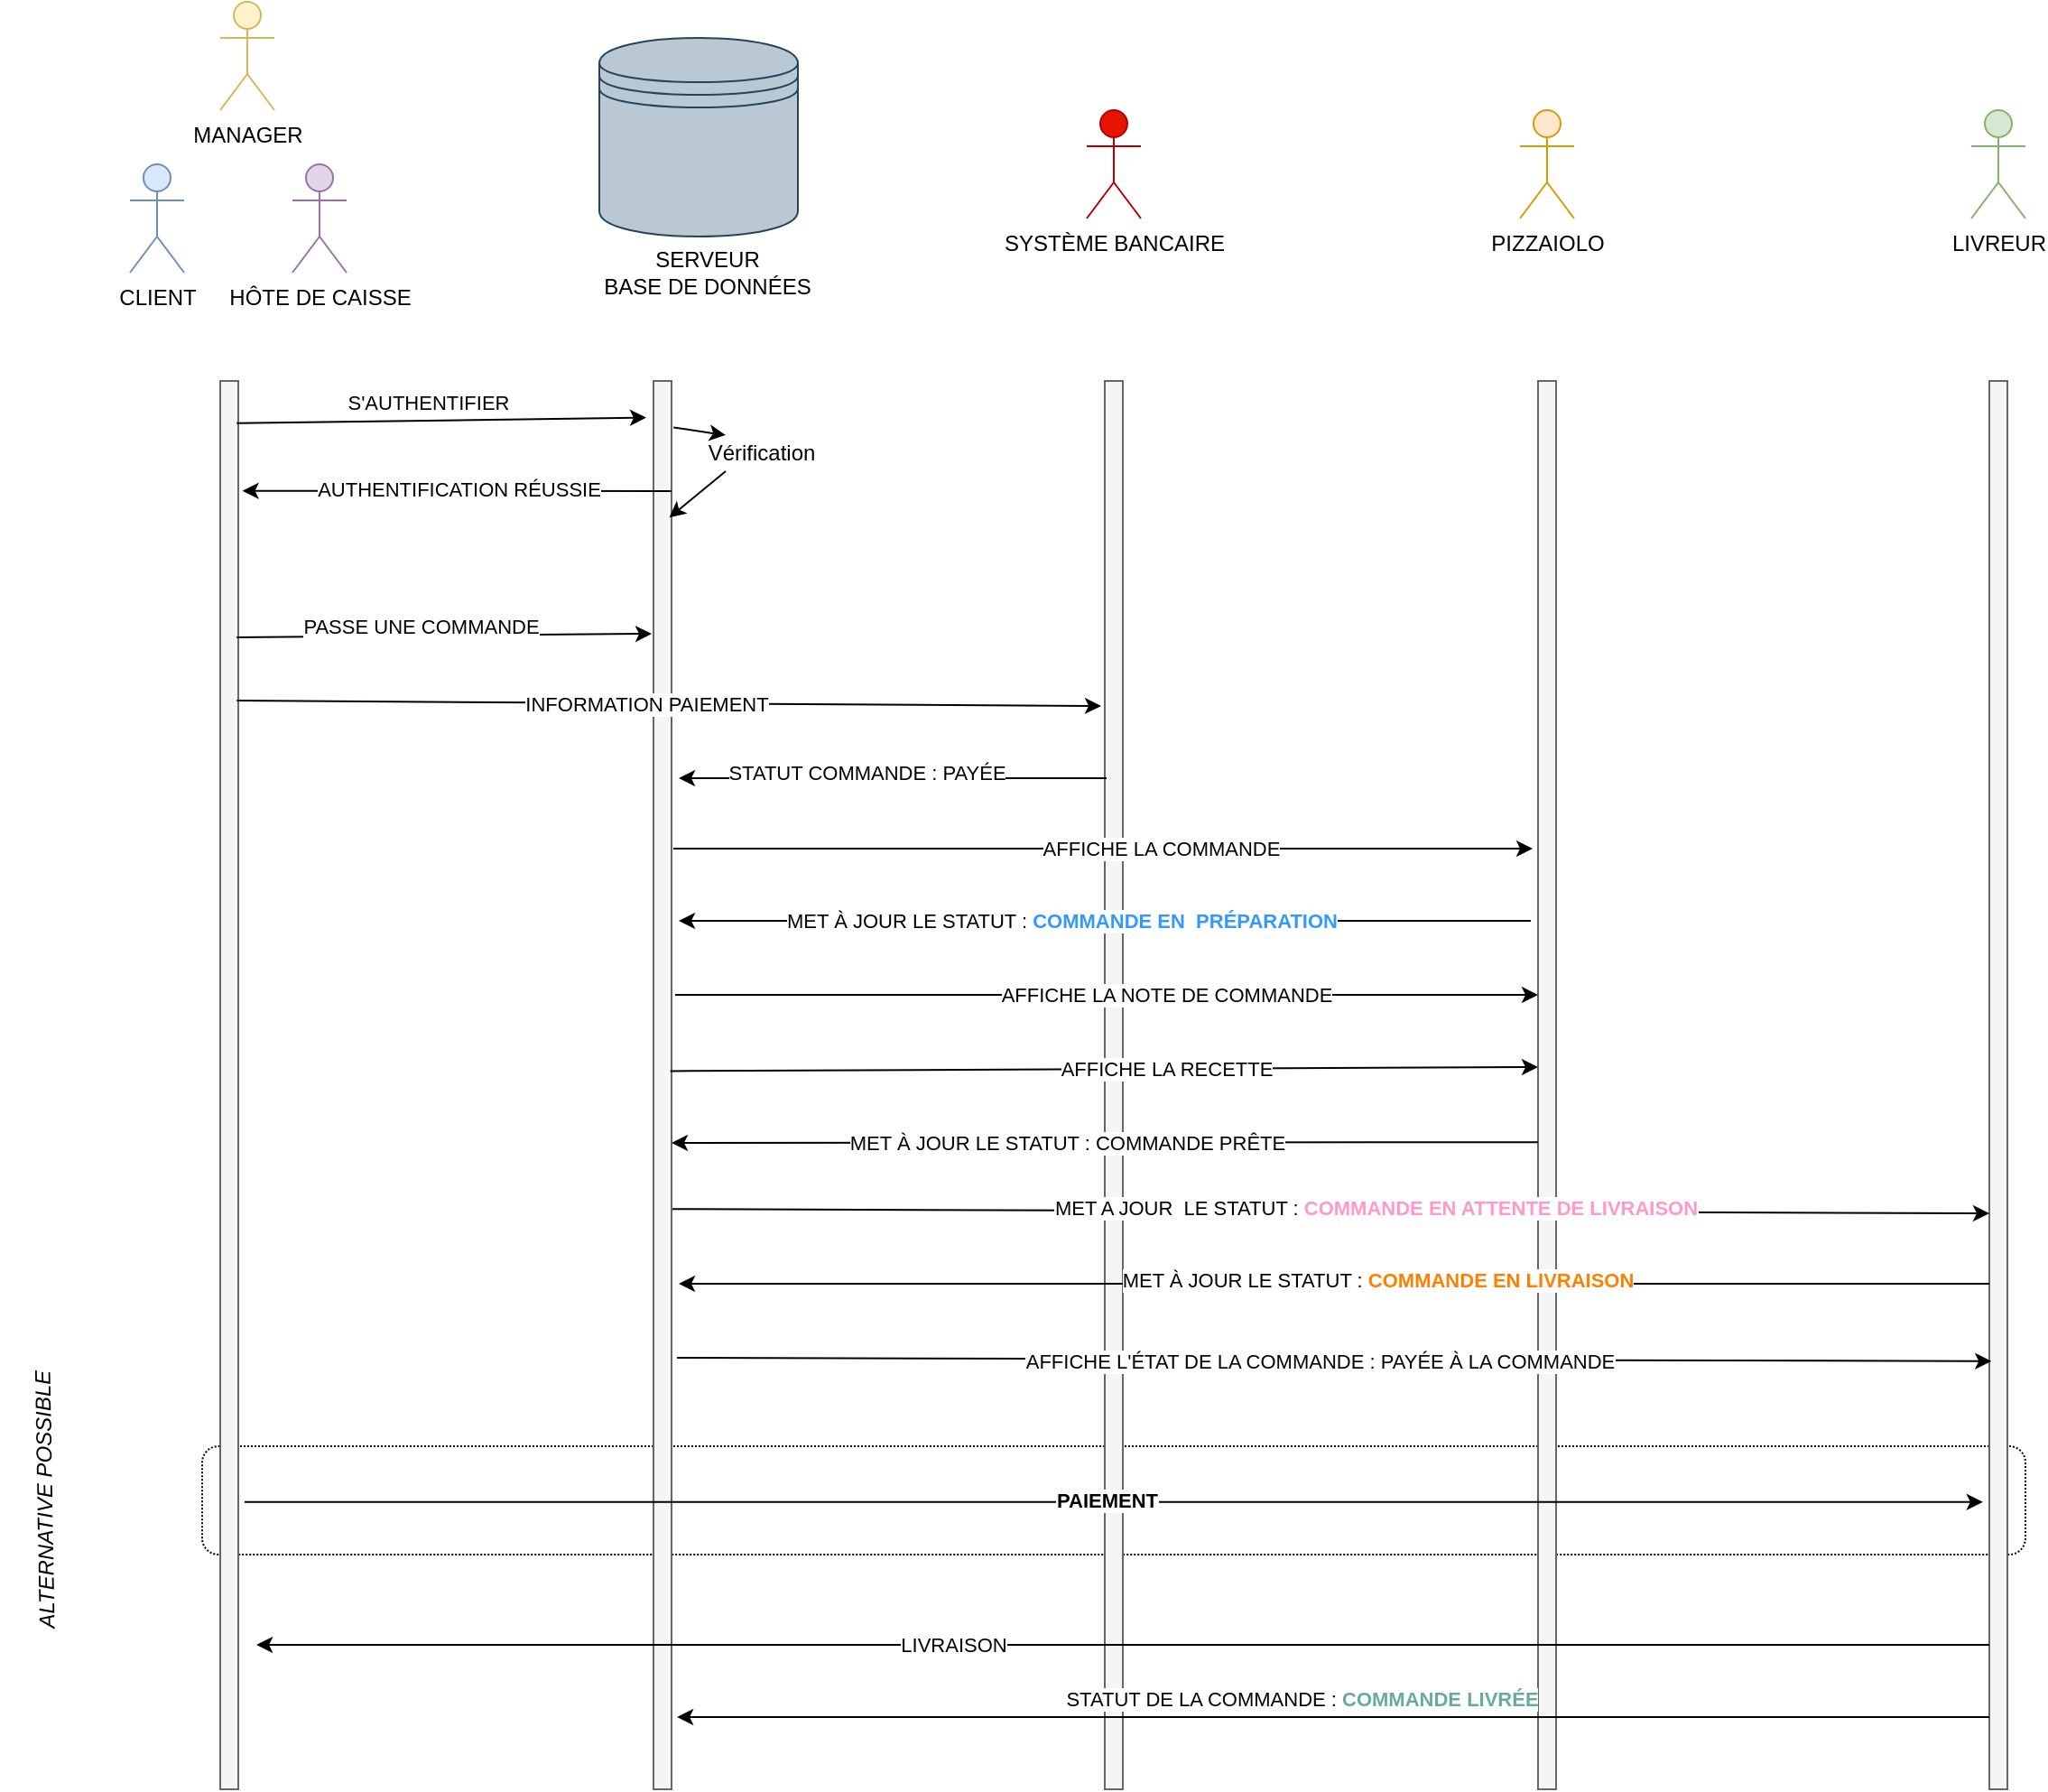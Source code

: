<mxfile version="13.3.5" type="github">
  <diagram id="z9IjnxbGLv4WJxgL45KA" name="Page-1">
    <mxGraphModel dx="2178" dy="744" grid="1" gridSize="10" guides="1" tooltips="1" connect="1" arrows="1" fold="1" page="1" pageScale="1" pageWidth="827" pageHeight="1169" math="0" shadow="0">
      <root>
        <mxCell id="0" />
        <mxCell id="1" parent="0" />
        <mxCell id="YTkOEfqqr1IpD95FYDRK-61" value="" style="rounded=1;whiteSpace=wrap;html=1;fillColor=none;dashed=1;dashPattern=1 1;" parent="1" vertex="1">
          <mxGeometry x="70" y="850" width="1010" height="60" as="geometry" />
        </mxCell>
        <mxCell id="YTkOEfqqr1IpD95FYDRK-1" value="MANAGER" style="shape=umlActor;verticalLabelPosition=bottom;labelBackgroundColor=#ffffff;verticalAlign=top;html=1;outlineConnect=0;fillColor=#fff2cc;strokeColor=#d6b656;" parent="1" vertex="1">
          <mxGeometry x="80" y="50" width="30" height="60" as="geometry" />
        </mxCell>
        <mxCell id="YTkOEfqqr1IpD95FYDRK-2" value="CLIENT" style="shape=umlActor;verticalLabelPosition=bottom;labelBackgroundColor=#ffffff;verticalAlign=top;html=1;outlineConnect=0;fillColor=#dae8fc;strokeColor=#6c8ebf;" parent="1" vertex="1">
          <mxGeometry x="30" y="140" width="30" height="60" as="geometry" />
        </mxCell>
        <mxCell id="YTkOEfqqr1IpD95FYDRK-3" value="HÔTE DE CAISSE" style="shape=umlActor;verticalLabelPosition=bottom;labelBackgroundColor=#ffffff;verticalAlign=top;html=1;outlineConnect=0;fillColor=#e1d5e7;strokeColor=#9673a6;" parent="1" vertex="1">
          <mxGeometry x="120" y="140" width="30" height="60" as="geometry" />
        </mxCell>
        <mxCell id="YTkOEfqqr1IpD95FYDRK-5" value="" style="rounded=0;whiteSpace=wrap;html=1;fillColor=#f5f5f5;strokeColor=#666666;fontColor=#333333;" parent="1" vertex="1">
          <mxGeometry x="80" y="260" width="10" height="780" as="geometry" />
        </mxCell>
        <mxCell id="YTkOEfqqr1IpD95FYDRK-6" value="" style="rounded=0;whiteSpace=wrap;html=1;fillColor=#f5f5f5;strokeColor=#666666;fontColor=#333333;" parent="1" vertex="1">
          <mxGeometry x="320" y="260" width="10" height="780" as="geometry" />
        </mxCell>
        <mxCell id="YTkOEfqqr1IpD95FYDRK-7" value="" style="shape=datastore;whiteSpace=wrap;html=1;aspect=fixed;fillColor=#bac8d3;strokeColor=#23445d;" parent="1" vertex="1">
          <mxGeometry x="290" y="70" width="110" height="110" as="geometry" />
        </mxCell>
        <mxCell id="YTkOEfqqr1IpD95FYDRK-8" value="SERVEUR&lt;br&gt;BASE DE DONNÉES" style="text;html=1;strokeColor=none;fillColor=none;align=center;verticalAlign=middle;whiteSpace=wrap;rounded=0;" parent="1" vertex="1">
          <mxGeometry x="280" y="190" width="140" height="20" as="geometry" />
        </mxCell>
        <mxCell id="YTkOEfqqr1IpD95FYDRK-9" value="" style="rounded=0;whiteSpace=wrap;html=1;fillColor=#f5f5f5;strokeColor=#666666;fontColor=#333333;" parent="1" vertex="1">
          <mxGeometry x="570" y="260" width="10" height="780" as="geometry" />
        </mxCell>
        <mxCell id="YTkOEfqqr1IpD95FYDRK-10" value="&lt;font style=&quot;font-size: 12px&quot; color=&quot;#000000&quot;&gt;SYSTÈME BANCAIRE&lt;/font&gt;" style="shape=umlActor;verticalLabelPosition=bottom;labelBackgroundColor=#ffffff;verticalAlign=top;html=1;outlineConnect=0;fillColor=#e51400;strokeColor=#B20000;fontColor=#ffffff;" parent="1" vertex="1">
          <mxGeometry x="560" y="110" width="30" height="60" as="geometry" />
        </mxCell>
        <mxCell id="YTkOEfqqr1IpD95FYDRK-17" value="" style="rounded=0;whiteSpace=wrap;html=1;fillColor=#f5f5f5;strokeColor=#666666;fontColor=#333333;" parent="1" vertex="1">
          <mxGeometry x="810" y="260" width="10" height="780" as="geometry" />
        </mxCell>
        <mxCell id="YTkOEfqqr1IpD95FYDRK-18" value="&lt;font style=&quot;font-size: 12px&quot; color=&quot;#000000&quot;&gt;PIZZAIOLO&lt;/font&gt;" style="shape=umlActor;verticalLabelPosition=bottom;labelBackgroundColor=#ffffff;verticalAlign=top;html=1;outlineConnect=0;fillColor=#ffe6cc;strokeColor=#d79b00;" parent="1" vertex="1">
          <mxGeometry x="800" y="110" width="30" height="60" as="geometry" />
        </mxCell>
        <mxCell id="YTkOEfqqr1IpD95FYDRK-19" value="&lt;font style=&quot;font-size: 12px&quot; color=&quot;#000000&quot;&gt;LIVREUR&lt;/font&gt;" style="shape=umlActor;verticalLabelPosition=bottom;labelBackgroundColor=#ffffff;verticalAlign=top;html=1;outlineConnect=0;fillColor=#d5e8d4;strokeColor=#82b366;" parent="1" vertex="1">
          <mxGeometry x="1050" y="110" width="30" height="60" as="geometry" />
        </mxCell>
        <mxCell id="YTkOEfqqr1IpD95FYDRK-20" value="" style="rounded=0;whiteSpace=wrap;html=1;fillColor=#f5f5f5;strokeColor=#666666;fontColor=#333333;" parent="1" vertex="1">
          <mxGeometry x="1060" y="260" width="10" height="780" as="geometry" />
        </mxCell>
        <mxCell id="YTkOEfqqr1IpD95FYDRK-21" value="" style="endArrow=classic;html=1;exitX=0.914;exitY=0.03;exitDx=0;exitDy=0;exitPerimeter=0;entryX=-0.4;entryY=0.026;entryDx=0;entryDy=0;entryPerimeter=0;" parent="1" edge="1" target="YTkOEfqqr1IpD95FYDRK-6" source="YTkOEfqqr1IpD95FYDRK-5">
          <mxGeometry width="50" height="50" relative="1" as="geometry">
            <mxPoint x="100" y="280.28" as="sourcePoint" />
            <mxPoint x="289" y="280" as="targetPoint" />
          </mxGeometry>
        </mxCell>
        <mxCell id="YTkOEfqqr1IpD95FYDRK-22" value="S&#39;AUTHENTIFIER" style="edgeLabel;html=1;align=center;verticalAlign=middle;resizable=0;points=[];" parent="YTkOEfqqr1IpD95FYDRK-21" vertex="1" connectable="0">
          <mxGeometry x="-0.108" y="1" relative="1" as="geometry">
            <mxPoint x="5" y="-9.16" as="offset" />
          </mxGeometry>
        </mxCell>
        <mxCell id="YTkOEfqqr1IpD95FYDRK-23" value="" style="endArrow=classic;html=1;entryX=1.229;entryY=0.078;entryDx=0;entryDy=0;entryPerimeter=0;" parent="1" target="YTkOEfqqr1IpD95FYDRK-5" edge="1">
          <mxGeometry width="50" height="50" relative="1" as="geometry">
            <mxPoint x="330" y="321" as="sourcePoint" />
            <mxPoint x="480" y="310" as="targetPoint" />
          </mxGeometry>
        </mxCell>
        <mxCell id="YTkOEfqqr1IpD95FYDRK-24" value="AUTHENTIFICATION RÉUSSIE" style="edgeLabel;html=1;align=center;verticalAlign=middle;resizable=0;points=[];" parent="YTkOEfqqr1IpD95FYDRK-23" vertex="1" connectable="0">
          <mxGeometry x="0.003" y="-1" relative="1" as="geometry">
            <mxPoint x="1" as="offset" />
          </mxGeometry>
        </mxCell>
        <mxCell id="YTkOEfqqr1IpD95FYDRK-26" value="" style="endArrow=classic;html=1;entryX=0.876;entryY=0.097;entryDx=0;entryDy=0;entryPerimeter=0;" parent="1" target="YTkOEfqqr1IpD95FYDRK-6" edge="1">
          <mxGeometry width="50" height="50" relative="1" as="geometry">
            <mxPoint x="360" y="310" as="sourcePoint" />
            <mxPoint x="400" y="310" as="targetPoint" />
          </mxGeometry>
        </mxCell>
        <mxCell id="YTkOEfqqr1IpD95FYDRK-27" value="" style="endArrow=classic;html=1;exitX=1.112;exitY=0.033;exitDx=0;exitDy=0;exitPerimeter=0;" parent="1" source="YTkOEfqqr1IpD95FYDRK-6" edge="1">
          <mxGeometry width="50" height="50" relative="1" as="geometry">
            <mxPoint x="350" y="360" as="sourcePoint" />
            <mxPoint x="360" y="290" as="targetPoint" />
          </mxGeometry>
        </mxCell>
        <mxCell id="YTkOEfqqr1IpD95FYDRK-28" value="Vérification" style="text;html=1;strokeColor=none;fillColor=none;align=center;verticalAlign=middle;whiteSpace=wrap;rounded=0;" parent="1" vertex="1">
          <mxGeometry x="360" y="290" width="40" height="20" as="geometry" />
        </mxCell>
        <mxCell id="YTkOEfqqr1IpD95FYDRK-29" value="" style="endArrow=classic;html=1;exitX=0.914;exitY=0.182;exitDx=0;exitDy=0;exitPerimeter=0;" parent="1" edge="1" source="YTkOEfqqr1IpD95FYDRK-5">
          <mxGeometry width="50" height="50" relative="1" as="geometry">
            <mxPoint x="100" y="400" as="sourcePoint" />
            <mxPoint x="319" y="400" as="targetPoint" />
          </mxGeometry>
        </mxCell>
        <mxCell id="YTkOEfqqr1IpD95FYDRK-32" value="PASSE UNE COMMANDE" style="edgeLabel;html=1;align=center;verticalAlign=middle;resizable=0;points=[];" parent="YTkOEfqqr1IpD95FYDRK-29" vertex="1" connectable="0">
          <mxGeometry x="-0.118" y="5" relative="1" as="geometry">
            <mxPoint as="offset" />
          </mxGeometry>
        </mxCell>
        <mxCell id="YTkOEfqqr1IpD95FYDRK-33" value="" style="endArrow=classic;html=1;exitX=0.914;exitY=0.227;exitDx=0;exitDy=0;exitPerimeter=0;" parent="1" edge="1" source="YTkOEfqqr1IpD95FYDRK-5">
          <mxGeometry width="50" height="50" relative="1" as="geometry">
            <mxPoint x="101" y="440" as="sourcePoint" />
            <mxPoint x="568" y="440" as="targetPoint" />
          </mxGeometry>
        </mxCell>
        <mxCell id="YTkOEfqqr1IpD95FYDRK-34" value="INFORMATION PAIEMENT" style="edgeLabel;html=1;align=center;verticalAlign=middle;resizable=0;points=[];" parent="YTkOEfqqr1IpD95FYDRK-33" vertex="1" connectable="0">
          <mxGeometry x="0.225" relative="1" as="geometry">
            <mxPoint x="-66.88" as="offset" />
          </mxGeometry>
        </mxCell>
        <mxCell id="YTkOEfqqr1IpD95FYDRK-35" value="" style="endArrow=classic;html=1;" parent="1" edge="1">
          <mxGeometry width="50" height="50" relative="1" as="geometry">
            <mxPoint x="571" y="480" as="sourcePoint" />
            <mxPoint x="334" y="480" as="targetPoint" />
          </mxGeometry>
        </mxCell>
        <mxCell id="YTkOEfqqr1IpD95FYDRK-36" value="STATUT COMMANDE : PAYÉE" style="edgeLabel;html=1;align=center;verticalAlign=middle;resizable=0;points=[];" parent="YTkOEfqqr1IpD95FYDRK-35" vertex="1" connectable="0">
          <mxGeometry x="0.125" y="-3" relative="1" as="geometry">
            <mxPoint as="offset" />
          </mxGeometry>
        </mxCell>
        <mxCell id="YTkOEfqqr1IpD95FYDRK-37" value="" style="endArrow=classic;html=1;" parent="1" edge="1">
          <mxGeometry width="50" height="50" relative="1" as="geometry">
            <mxPoint x="331" y="519" as="sourcePoint" />
            <mxPoint x="807" y="519" as="targetPoint" />
          </mxGeometry>
        </mxCell>
        <mxCell id="YTkOEfqqr1IpD95FYDRK-38" value="AFFICHE LA COMMANDE" style="edgeLabel;html=1;align=center;verticalAlign=middle;resizable=0;points=[];" parent="YTkOEfqqr1IpD95FYDRK-37" vertex="1" connectable="0">
          <mxGeometry x="0.782" y="5" relative="1" as="geometry">
            <mxPoint x="-154.06" y="5.2" as="offset" />
          </mxGeometry>
        </mxCell>
        <mxCell id="YTkOEfqqr1IpD95FYDRK-39" value="" style="endArrow=classic;html=1;" parent="1" edge="1">
          <mxGeometry width="50" height="50" relative="1" as="geometry">
            <mxPoint x="806" y="559" as="sourcePoint" />
            <mxPoint x="334" y="559" as="targetPoint" />
          </mxGeometry>
        </mxCell>
        <mxCell id="YTkOEfqqr1IpD95FYDRK-43" value="MET À JOUR LE STATUT : &lt;b&gt;&lt;font color=&quot;#3399ff&quot;&gt;COMMANDE EN&amp;nbsp; PRÉPARATION&lt;/font&gt;&lt;/b&gt;" style="edgeLabel;html=1;align=center;verticalAlign=middle;resizable=0;points=[];" parent="YTkOEfqqr1IpD95FYDRK-39" vertex="1" connectable="0">
          <mxGeometry x="0.109" relative="1" as="geometry">
            <mxPoint x="1" as="offset" />
          </mxGeometry>
        </mxCell>
        <mxCell id="YTkOEfqqr1IpD95FYDRK-44" value="" style="endArrow=none;html=1;entryX=-0.182;entryY=0.566;entryDx=0;entryDy=0;entryPerimeter=0;startArrow=classic;startFill=1;endFill=0;exitX=1;exitY=0.541;exitDx=0;exitDy=0;exitPerimeter=0;" parent="1" source="YTkOEfqqr1IpD95FYDRK-6" edge="1">
          <mxGeometry width="50" height="50" relative="1" as="geometry">
            <mxPoint x="340" y="682" as="sourcePoint" />
            <mxPoint x="810.0" y="681.6" as="targetPoint" />
          </mxGeometry>
        </mxCell>
        <mxCell id="YTkOEfqqr1IpD95FYDRK-45" value="MET À JOUR LE STATUT : COMMANDE PRÊTE" style="edgeLabel;html=1;align=center;verticalAlign=middle;resizable=0;points=[];" parent="YTkOEfqqr1IpD95FYDRK-44" vertex="1" connectable="0">
          <mxGeometry x="-0.088" relative="1" as="geometry">
            <mxPoint as="offset" />
          </mxGeometry>
        </mxCell>
        <mxCell id="YTkOEfqqr1IpD95FYDRK-46" value="" style="endArrow=classic;html=1;entryX=-0.535;entryY=0.433;entryDx=0;entryDy=0;entryPerimeter=0;" parent="1" edge="1">
          <mxGeometry width="50" height="50" relative="1" as="geometry">
            <mxPoint x="332" y="600" as="sourcePoint" />
            <mxPoint x="810.0" y="600" as="targetPoint" />
          </mxGeometry>
        </mxCell>
        <mxCell id="YTkOEfqqr1IpD95FYDRK-47" value="AFFICHE LA NOTE DE COMMANDE" style="edgeLabel;html=1;align=center;verticalAlign=middle;resizable=0;points=[];" parent="YTkOEfqqr1IpD95FYDRK-46" vertex="1" connectable="0">
          <mxGeometry x="0.782" y="5" relative="1" as="geometry">
            <mxPoint x="-154.06" y="5.2" as="offset" />
          </mxGeometry>
        </mxCell>
        <mxCell id="YTkOEfqqr1IpD95FYDRK-48" value="" style="endArrow=classic;html=1;exitX=0.935;exitY=0.49;exitDx=0;exitDy=0;exitPerimeter=0;entryX=-0.535;entryY=0.433;entryDx=0;entryDy=0;entryPerimeter=0;" parent="1" source="YTkOEfqqr1IpD95FYDRK-6" edge="1">
          <mxGeometry width="50" height="50" relative="1" as="geometry">
            <mxPoint x="340" y="640.2" as="sourcePoint" />
            <mxPoint x="810" y="640.0" as="targetPoint" />
          </mxGeometry>
        </mxCell>
        <mxCell id="YTkOEfqqr1IpD95FYDRK-49" value="AFFICHE LA RECETTE" style="edgeLabel;html=1;align=center;verticalAlign=middle;resizable=0;points=[];" parent="YTkOEfqqr1IpD95FYDRK-48" vertex="1" connectable="0">
          <mxGeometry x="0.782" y="5" relative="1" as="geometry">
            <mxPoint x="-154.06" y="5.2" as="offset" />
          </mxGeometry>
        </mxCell>
        <mxCell id="YTkOEfqqr1IpD95FYDRK-50" value="" style="endArrow=classic;html=1;exitX=1.053;exitY=0.588;exitDx=0;exitDy=0;exitPerimeter=0;endFill=1;startArrow=none;startFill=0;" parent="1" source="YTkOEfqqr1IpD95FYDRK-6" edge="1">
          <mxGeometry width="50" height="50" relative="1" as="geometry">
            <mxPoint x="347.06" y="722.64" as="sourcePoint" />
            <mxPoint x="1060" y="721" as="targetPoint" />
          </mxGeometry>
        </mxCell>
        <mxCell id="YTkOEfqqr1IpD95FYDRK-51" value="MET A JOUR&amp;nbsp; LE STATUT : &lt;font color=&quot;#ff99cc&quot;&gt;&lt;b&gt;COMMANDE EN ATTENTE DE LIVRAISON&lt;/b&gt;&lt;/font&gt;" style="edgeLabel;html=1;align=center;verticalAlign=middle;resizable=0;points=[];" parent="YTkOEfqqr1IpD95FYDRK-50" vertex="1" connectable="0">
          <mxGeometry x="0.066" y="2" relative="1" as="geometry">
            <mxPoint as="offset" />
          </mxGeometry>
        </mxCell>
        <mxCell id="YTkOEfqqr1IpD95FYDRK-52" value="" style="endArrow=none;html=1;entryX=-0.594;entryY=0.772;entryDx=0;entryDy=0;entryPerimeter=0;endFill=0;startArrow=classic;startFill=1;" parent="1" edge="1">
          <mxGeometry width="50" height="50" relative="1" as="geometry">
            <mxPoint x="334" y="760" as="sourcePoint" />
            <mxPoint x="1060.06" y="760.0" as="targetPoint" />
          </mxGeometry>
        </mxCell>
        <mxCell id="YTkOEfqqr1IpD95FYDRK-53" value="MET À JOUR LE STATUT : &lt;b&gt;&lt;font color=&quot;#ff8000&quot;&gt;COMMANDE EN LIVRAISON&lt;/font&gt;&lt;/b&gt;" style="edgeLabel;html=1;align=center;verticalAlign=middle;resizable=0;points=[];" parent="YTkOEfqqr1IpD95FYDRK-52" vertex="1" connectable="0">
          <mxGeometry x="0.066" y="2" relative="1" as="geometry">
            <mxPoint as="offset" />
          </mxGeometry>
        </mxCell>
        <mxCell id="YTkOEfqqr1IpD95FYDRK-54" value="" style="endArrow=classic;html=1;entryX=0.112;entryY=0.696;entryDx=0;entryDy=0;entryPerimeter=0;" parent="1" target="YTkOEfqqr1IpD95FYDRK-20" edge="1">
          <mxGeometry width="50" height="50" relative="1" as="geometry">
            <mxPoint x="333" y="801" as="sourcePoint" />
            <mxPoint x="670" y="720" as="targetPoint" />
          </mxGeometry>
        </mxCell>
        <mxCell id="YTkOEfqqr1IpD95FYDRK-57" value="AFFICHE L&#39;ÉTAT DE LA COMMANDE : PAYÉE À LA COMMANDE" style="edgeLabel;html=1;align=center;verticalAlign=middle;resizable=0;points=[];" parent="YTkOEfqqr1IpD95FYDRK-54" vertex="1" connectable="0">
          <mxGeometry x="-0.105" y="-1" relative="1" as="geometry">
            <mxPoint x="30.06" as="offset" />
          </mxGeometry>
        </mxCell>
        <mxCell id="YTkOEfqqr1IpD95FYDRK-63" value="&lt;i&gt;&lt;br&gt;ALTERNATIVE POSSIBLE&lt;/i&gt;" style="text;html=1;align=center;verticalAlign=middle;resizable=0;points=[];autosize=1;rotation=-91;" parent="1" vertex="1">
          <mxGeometry x="-105" y="865" width="160" height="30" as="geometry" />
        </mxCell>
        <mxCell id="YTkOEfqqr1IpD95FYDRK-65" value="" style="endArrow=classic;html=1;entryX=-0.359;entryY=0.796;entryDx=0;entryDy=0;entryPerimeter=0;exitX=1.347;exitY=0.796;exitDx=0;exitDy=0;exitPerimeter=0;" parent="1" source="YTkOEfqqr1IpD95FYDRK-5" target="YTkOEfqqr1IpD95FYDRK-20" edge="1">
          <mxGeometry width="50" height="50" relative="1" as="geometry">
            <mxPoint x="110" y="881" as="sourcePoint" />
            <mxPoint x="580" y="790" as="targetPoint" />
          </mxGeometry>
        </mxCell>
        <mxCell id="YTkOEfqqr1IpD95FYDRK-66" value="&lt;b&gt;PAIEMENT&lt;/b&gt;" style="edgeLabel;html=1;align=center;verticalAlign=middle;resizable=0;points=[];" parent="YTkOEfqqr1IpD95FYDRK-65" vertex="1" connectable="0">
          <mxGeometry x="0.086" y="1" relative="1" as="geometry">
            <mxPoint x="-45.61" y="0.12" as="offset" />
          </mxGeometry>
        </mxCell>
        <mxCell id="YTkOEfqqr1IpD95FYDRK-67" value="" style="endArrow=classic;html=1;entryX=1;entryY=0.897;entryDx=0;entryDy=0;entryPerimeter=0;exitX=-0.006;exitY=0.897;exitDx=0;exitDy=0;exitPerimeter=0;" parent="1" edge="1">
          <mxGeometry width="50" height="50" relative="1" as="geometry">
            <mxPoint x="1060" y="960.0" as="sourcePoint" />
            <mxPoint x="100.06" y="960.0" as="targetPoint" />
          </mxGeometry>
        </mxCell>
        <mxCell id="YTkOEfqqr1IpD95FYDRK-68" value="LIVRAISON" style="edgeLabel;html=1;align=center;verticalAlign=middle;resizable=0;points=[];" parent="YTkOEfqqr1IpD95FYDRK-67" vertex="1" connectable="0">
          <mxGeometry x="0.196" relative="1" as="geometry">
            <mxPoint as="offset" />
          </mxGeometry>
        </mxCell>
        <mxCell id="YTkOEfqqr1IpD95FYDRK-69" value="" style="endArrow=classic;html=1;" parent="1" edge="1">
          <mxGeometry width="50" height="50" relative="1" as="geometry">
            <mxPoint x="1060" y="1000" as="sourcePoint" />
            <mxPoint x="333.06" y="1000" as="targetPoint" />
          </mxGeometry>
        </mxCell>
        <mxCell id="YTkOEfqqr1IpD95FYDRK-70" value="STATUT DE LA COMMANDE : &lt;b&gt;&lt;font color=&quot;#67ab9f&quot;&gt;COMMANDE LIVRÉE&lt;/font&gt;&lt;/b&gt;" style="edgeLabel;html=1;align=center;verticalAlign=middle;resizable=0;points=[];" parent="YTkOEfqqr1IpD95FYDRK-69" vertex="1" connectable="0">
          <mxGeometry x="0.235" y="-3" relative="1" as="geometry">
            <mxPoint x="68.24" y="-7.0" as="offset" />
          </mxGeometry>
        </mxCell>
      </root>
    </mxGraphModel>
  </diagram>
</mxfile>
